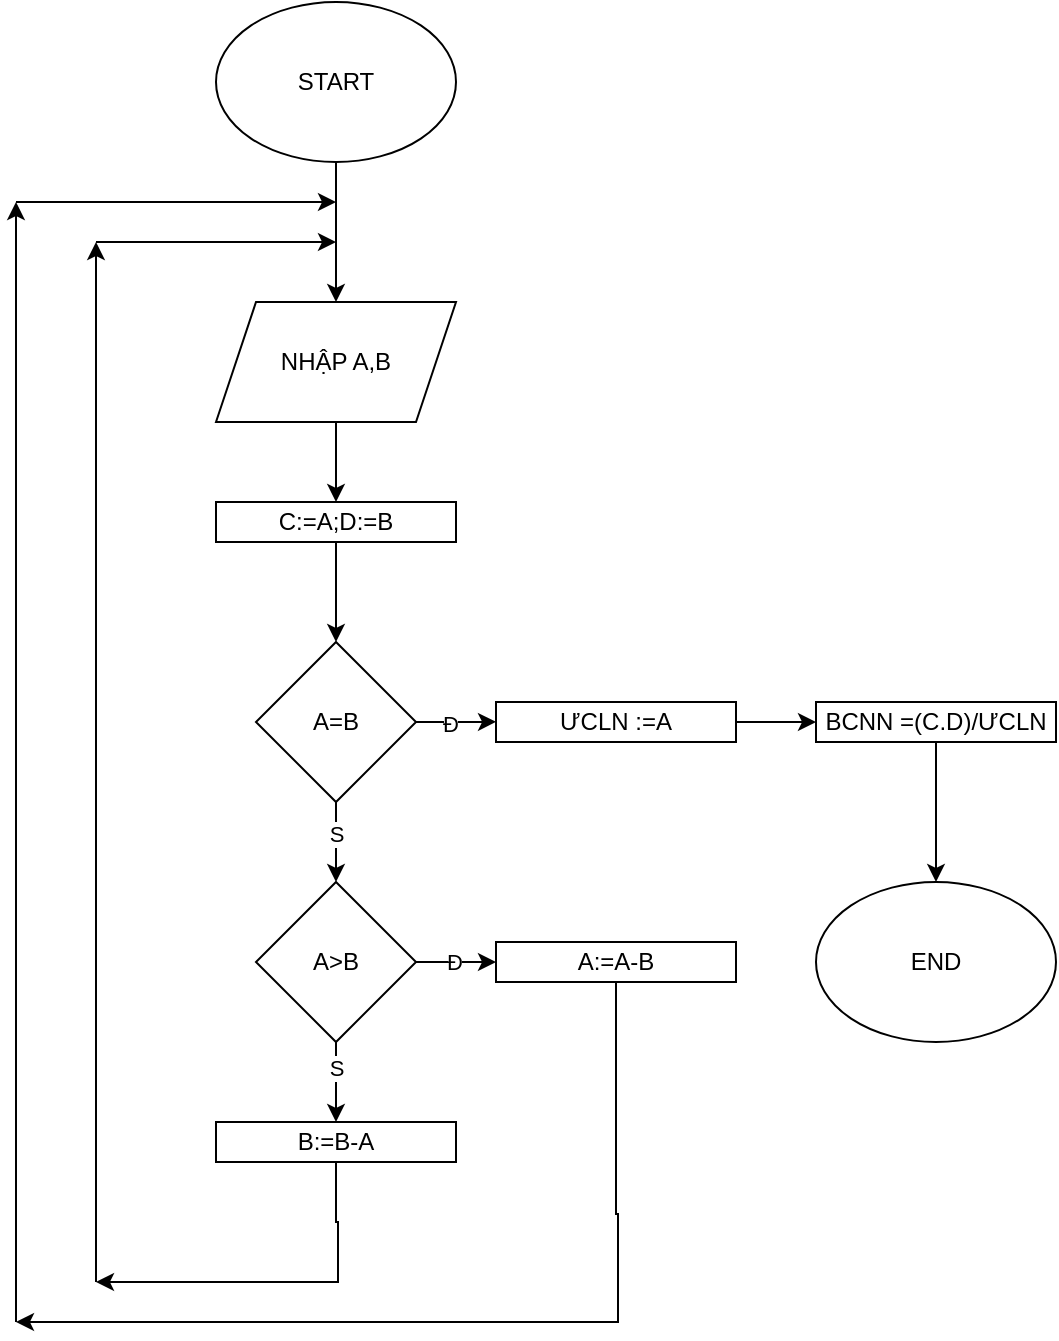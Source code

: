 <mxfile version="22.0.8" type="device">
  <diagram id="C5RBs43oDa-KdzZeNtuy" name="Page-1">
    <mxGraphModel dx="978" dy="558" grid="1" gridSize="10" guides="1" tooltips="1" connect="1" arrows="1" fold="1" page="1" pageScale="1" pageWidth="827" pageHeight="1169" background="#FFFFFF" math="0" shadow="0">
      <root>
        <mxCell id="WIyWlLk6GJQsqaUBKTNV-0" />
        <mxCell id="WIyWlLk6GJQsqaUBKTNV-1" parent="WIyWlLk6GJQsqaUBKTNV-0" />
        <mxCell id="DRcG2JBaUL73tcyEb332-1" style="edgeStyle=orthogonalEdgeStyle;rounded=0;orthogonalLoop=1;jettySize=auto;html=1;" parent="WIyWlLk6GJQsqaUBKTNV-1" source="DRcG2JBaUL73tcyEb332-0" edge="1">
          <mxGeometry relative="1" as="geometry">
            <mxPoint x="360" y="230" as="targetPoint" />
          </mxGeometry>
        </mxCell>
        <mxCell id="DRcG2JBaUL73tcyEb332-0" value="START" style="ellipse;whiteSpace=wrap;html=1;" parent="WIyWlLk6GJQsqaUBKTNV-1" vertex="1">
          <mxGeometry x="300" y="80" width="120" height="80" as="geometry" />
        </mxCell>
        <mxCell id="DRcG2JBaUL73tcyEb332-3" style="edgeStyle=orthogonalEdgeStyle;rounded=0;orthogonalLoop=1;jettySize=auto;html=1;" parent="WIyWlLk6GJQsqaUBKTNV-1" source="DRcG2JBaUL73tcyEb332-2" edge="1">
          <mxGeometry relative="1" as="geometry">
            <mxPoint x="360" y="330" as="targetPoint" />
          </mxGeometry>
        </mxCell>
        <mxCell id="DRcG2JBaUL73tcyEb332-2" value="NHẬP A,B" style="shape=parallelogram;perimeter=parallelogramPerimeter;whiteSpace=wrap;html=1;fixedSize=1;" parent="WIyWlLk6GJQsqaUBKTNV-1" vertex="1">
          <mxGeometry x="300" y="230" width="120" height="60" as="geometry" />
        </mxCell>
        <mxCell id="DRcG2JBaUL73tcyEb332-6" style="edgeStyle=orthogonalEdgeStyle;rounded=0;orthogonalLoop=1;jettySize=auto;html=1;exitX=0.5;exitY=1;exitDx=0;exitDy=0;" parent="WIyWlLk6GJQsqaUBKTNV-1" source="DRcG2JBaUL73tcyEb332-4" edge="1">
          <mxGeometry relative="1" as="geometry">
            <mxPoint x="360" y="400" as="targetPoint" />
          </mxGeometry>
        </mxCell>
        <mxCell id="DRcG2JBaUL73tcyEb332-4" value="C:=A;D:=B" style="rounded=0;whiteSpace=wrap;html=1;" parent="WIyWlLk6GJQsqaUBKTNV-1" vertex="1">
          <mxGeometry x="300" y="330" width="120" height="20" as="geometry" />
        </mxCell>
        <mxCell id="DRcG2JBaUL73tcyEb332-8" style="edgeStyle=orthogonalEdgeStyle;rounded=0;orthogonalLoop=1;jettySize=auto;html=1;" parent="WIyWlLk6GJQsqaUBKTNV-1" source="DRcG2JBaUL73tcyEb332-7" edge="1">
          <mxGeometry relative="1" as="geometry">
            <mxPoint x="360" y="520" as="targetPoint" />
          </mxGeometry>
        </mxCell>
        <mxCell id="-TFi8hfFjS2QPxqyXtu8-5" value="S" style="edgeLabel;html=1;align=center;verticalAlign=middle;resizable=0;points=[];" vertex="1" connectable="0" parent="DRcG2JBaUL73tcyEb332-8">
          <mxGeometry x="-0.22" relative="1" as="geometry">
            <mxPoint as="offset" />
          </mxGeometry>
        </mxCell>
        <mxCell id="DRcG2JBaUL73tcyEb332-25" style="edgeStyle=orthogonalEdgeStyle;rounded=0;orthogonalLoop=1;jettySize=auto;html=1;exitX=1;exitY=0.5;exitDx=0;exitDy=0;" parent="WIyWlLk6GJQsqaUBKTNV-1" source="DRcG2JBaUL73tcyEb332-7" edge="1">
          <mxGeometry relative="1" as="geometry">
            <mxPoint x="440.0" y="439.923" as="targetPoint" />
          </mxGeometry>
        </mxCell>
        <mxCell id="-TFi8hfFjS2QPxqyXtu8-3" value="Đ" style="edgeLabel;html=1;align=center;verticalAlign=middle;resizable=0;points=[];" vertex="1" connectable="0" parent="DRcG2JBaUL73tcyEb332-25">
          <mxGeometry x="-0.168" y="-1" relative="1" as="geometry">
            <mxPoint as="offset" />
          </mxGeometry>
        </mxCell>
        <mxCell id="DRcG2JBaUL73tcyEb332-7" value="A=B" style="rhombus;whiteSpace=wrap;html=1;" parent="WIyWlLk6GJQsqaUBKTNV-1" vertex="1">
          <mxGeometry x="320" y="400" width="80" height="80" as="geometry" />
        </mxCell>
        <mxCell id="DRcG2JBaUL73tcyEb332-10" style="edgeStyle=orthogonalEdgeStyle;rounded=0;orthogonalLoop=1;jettySize=auto;html=1;" parent="WIyWlLk6GJQsqaUBKTNV-1" source="DRcG2JBaUL73tcyEb332-9" edge="1">
          <mxGeometry relative="1" as="geometry">
            <mxPoint x="360" y="640" as="targetPoint" />
          </mxGeometry>
        </mxCell>
        <mxCell id="-TFi8hfFjS2QPxqyXtu8-4" value="S" style="edgeLabel;html=1;align=center;verticalAlign=middle;resizable=0;points=[];" vertex="1" connectable="0" parent="DRcG2JBaUL73tcyEb332-10">
          <mxGeometry x="-0.368" relative="1" as="geometry">
            <mxPoint as="offset" />
          </mxGeometry>
        </mxCell>
        <mxCell id="W39h5BLVZ8DKSoB4kU3z-6" style="edgeStyle=orthogonalEdgeStyle;rounded=0;orthogonalLoop=1;jettySize=auto;html=1;exitX=1;exitY=0.5;exitDx=0;exitDy=0;" parent="WIyWlLk6GJQsqaUBKTNV-1" source="DRcG2JBaUL73tcyEb332-9" edge="1">
          <mxGeometry relative="1" as="geometry">
            <mxPoint x="440" y="560" as="targetPoint" />
          </mxGeometry>
        </mxCell>
        <mxCell id="-TFi8hfFjS2QPxqyXtu8-2" value="Đ" style="edgeLabel;html=1;align=center;verticalAlign=middle;resizable=0;points=[];" vertex="1" connectable="0" parent="W39h5BLVZ8DKSoB4kU3z-6">
          <mxGeometry x="-0.072" relative="1" as="geometry">
            <mxPoint as="offset" />
          </mxGeometry>
        </mxCell>
        <mxCell id="DRcG2JBaUL73tcyEb332-9" value="A&amp;gt;B" style="rhombus;whiteSpace=wrap;html=1;" parent="WIyWlLk6GJQsqaUBKTNV-1" vertex="1">
          <mxGeometry x="320" y="520" width="80" height="80" as="geometry" />
        </mxCell>
        <mxCell id="W39h5BLVZ8DKSoB4kU3z-14" style="edgeStyle=orthogonalEdgeStyle;rounded=0;orthogonalLoop=1;jettySize=auto;html=1;" parent="WIyWlLk6GJQsqaUBKTNV-1" source="DRcG2JBaUL73tcyEb332-11" edge="1">
          <mxGeometry relative="1" as="geometry">
            <mxPoint x="240" y="720" as="targetPoint" />
            <Array as="points">
              <mxPoint x="360" y="690" />
              <mxPoint x="361" y="720" />
            </Array>
          </mxGeometry>
        </mxCell>
        <mxCell id="DRcG2JBaUL73tcyEb332-11" value="B:=B-A" style="rounded=0;whiteSpace=wrap;html=1;" parent="WIyWlLk6GJQsqaUBKTNV-1" vertex="1">
          <mxGeometry x="300" y="640" width="120" height="20" as="geometry" />
        </mxCell>
        <mxCell id="W39h5BLVZ8DKSoB4kU3z-3" style="edgeStyle=orthogonalEdgeStyle;rounded=0;orthogonalLoop=1;jettySize=auto;html=1;" parent="WIyWlLk6GJQsqaUBKTNV-1" source="W39h5BLVZ8DKSoB4kU3z-0" edge="1">
          <mxGeometry relative="1" as="geometry">
            <mxPoint x="600" y="440" as="targetPoint" />
          </mxGeometry>
        </mxCell>
        <mxCell id="W39h5BLVZ8DKSoB4kU3z-0" value="ƯCLN :=A" style="rounded=0;whiteSpace=wrap;html=1;" parent="WIyWlLk6GJQsqaUBKTNV-1" vertex="1">
          <mxGeometry x="440" y="430" width="120" height="20" as="geometry" />
        </mxCell>
        <mxCell id="W39h5BLVZ8DKSoB4kU3z-2" value="END" style="ellipse;whiteSpace=wrap;html=1;" parent="WIyWlLk6GJQsqaUBKTNV-1" vertex="1">
          <mxGeometry x="600" y="520" width="120" height="80" as="geometry" />
        </mxCell>
        <mxCell id="W39h5BLVZ8DKSoB4kU3z-5" style="edgeStyle=orthogonalEdgeStyle;rounded=0;orthogonalLoop=1;jettySize=auto;html=1;entryX=0.5;entryY=0;entryDx=0;entryDy=0;" parent="WIyWlLk6GJQsqaUBKTNV-1" source="W39h5BLVZ8DKSoB4kU3z-4" target="W39h5BLVZ8DKSoB4kU3z-2" edge="1">
          <mxGeometry relative="1" as="geometry" />
        </mxCell>
        <mxCell id="W39h5BLVZ8DKSoB4kU3z-4" value="BCNN =(C.D)/ƯCLN" style="rounded=0;whiteSpace=wrap;html=1;" parent="WIyWlLk6GJQsqaUBKTNV-1" vertex="1">
          <mxGeometry x="600" y="430" width="120" height="20" as="geometry" />
        </mxCell>
        <mxCell id="W39h5BLVZ8DKSoB4kU3z-11" style="edgeStyle=orthogonalEdgeStyle;rounded=0;orthogonalLoop=1;jettySize=auto;html=1;" parent="WIyWlLk6GJQsqaUBKTNV-1" source="W39h5BLVZ8DKSoB4kU3z-7" edge="1">
          <mxGeometry relative="1" as="geometry">
            <mxPoint x="200" y="740" as="targetPoint" />
            <Array as="points">
              <mxPoint x="500" y="686" />
              <mxPoint x="501" y="803" />
            </Array>
          </mxGeometry>
        </mxCell>
        <mxCell id="W39h5BLVZ8DKSoB4kU3z-7" value="A:=A-B" style="rounded=0;whiteSpace=wrap;html=1;" parent="WIyWlLk6GJQsqaUBKTNV-1" vertex="1">
          <mxGeometry x="440" y="550" width="120" height="20" as="geometry" />
        </mxCell>
        <mxCell id="W39h5BLVZ8DKSoB4kU3z-15" value="" style="endArrow=classic;html=1;rounded=0;" parent="WIyWlLk6GJQsqaUBKTNV-1" edge="1">
          <mxGeometry width="50" height="50" relative="1" as="geometry">
            <mxPoint x="240" y="720" as="sourcePoint" />
            <mxPoint x="240" y="200" as="targetPoint" />
          </mxGeometry>
        </mxCell>
        <mxCell id="W39h5BLVZ8DKSoB4kU3z-16" value="" style="endArrow=classic;html=1;rounded=0;" parent="WIyWlLk6GJQsqaUBKTNV-1" edge="1">
          <mxGeometry width="50" height="50" relative="1" as="geometry">
            <mxPoint x="200" y="740" as="sourcePoint" />
            <mxPoint x="200" y="180" as="targetPoint" />
          </mxGeometry>
        </mxCell>
        <mxCell id="W39h5BLVZ8DKSoB4kU3z-17" value="" style="endArrow=classic;html=1;rounded=0;" parent="WIyWlLk6GJQsqaUBKTNV-1" edge="1">
          <mxGeometry width="50" height="50" relative="1" as="geometry">
            <mxPoint x="240" y="200" as="sourcePoint" />
            <mxPoint x="360" y="200" as="targetPoint" />
          </mxGeometry>
        </mxCell>
        <mxCell id="W39h5BLVZ8DKSoB4kU3z-18" value="" style="endArrow=classic;html=1;rounded=0;" parent="WIyWlLk6GJQsqaUBKTNV-1" edge="1">
          <mxGeometry width="50" height="50" relative="1" as="geometry">
            <mxPoint x="200" y="180" as="sourcePoint" />
            <mxPoint x="360" y="180" as="targetPoint" />
          </mxGeometry>
        </mxCell>
      </root>
    </mxGraphModel>
  </diagram>
</mxfile>
